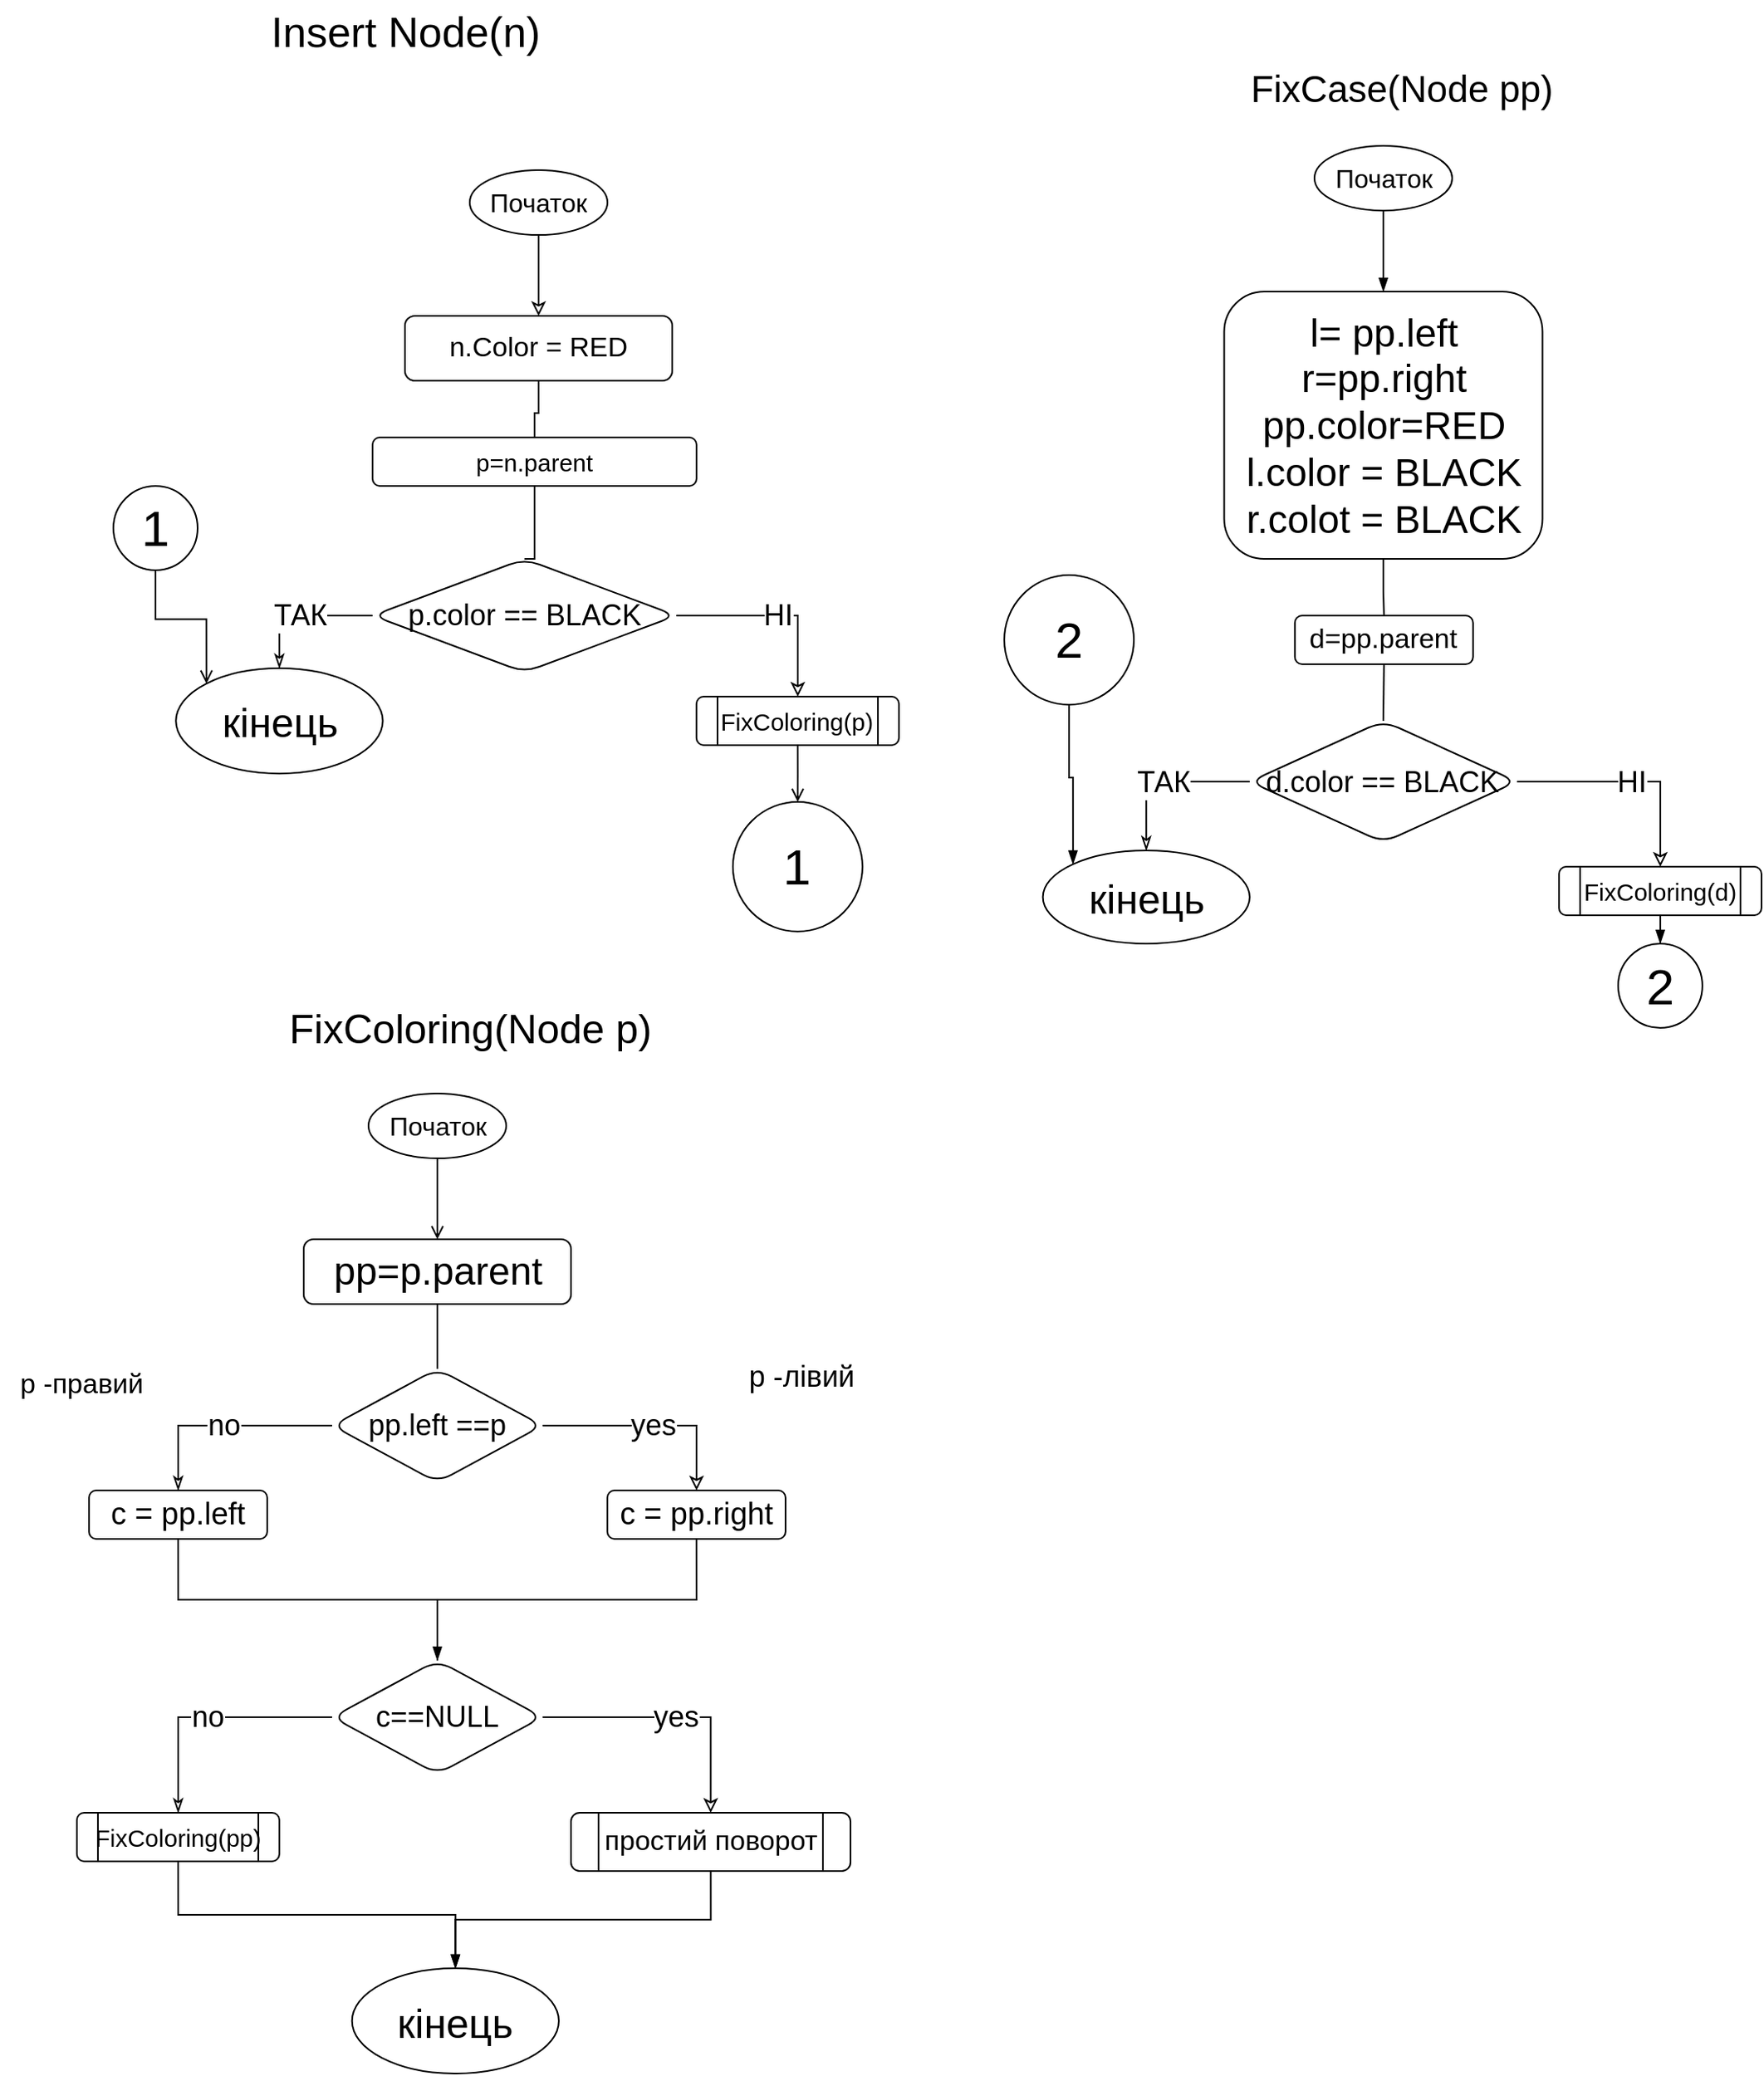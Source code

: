 <mxfile version="20.0.3" type="github">
  <diagram id="KQOMElOQD3AwJY751B6_" name="Page-1">
    <mxGraphModel dx="1421" dy="866" grid="1" gridSize="10" guides="1" tooltips="1" connect="1" arrows="1" fold="1" page="1" pageScale="1" pageWidth="827" pageHeight="1169" math="0" shadow="0">
      <root>
        <mxCell id="0" />
        <mxCell id="1" parent="0" />
        <mxCell id="D90fb7c3y0i_6Gm7GSfD-1" value="&lt;span style=&quot;font-size: 26px;&quot;&gt;Insert Node(n)&lt;/span&gt;" style="text;html=1;align=center;verticalAlign=middle;resizable=0;points=[];autosize=1;strokeColor=none;fillColor=none;fontSize=26;" vertex="1" parent="1">
          <mxGeometry x="-145" y="35.0" width="190" height="40" as="geometry" />
        </mxCell>
        <mxCell id="D90fb7c3y0i_6Gm7GSfD-2" style="edgeStyle=orthogonalEdgeStyle;rounded=0;orthogonalLoop=1;jettySize=auto;html=1;exitX=0.5;exitY=1;exitDx=0;exitDy=0;fontSize=24;entryX=0.5;entryY=0;entryDx=0;entryDy=0;endArrow=classic;endFill=0;strokeColor=#000000;strokeWidth=1;" edge="1" source="D90fb7c3y0i_6Gm7GSfD-3" target="D90fb7c3y0i_6Gm7GSfD-5" parent="1">
          <mxGeometry relative="1" as="geometry">
            <mxPoint x="32.5" y="210" as="targetPoint" />
          </mxGeometry>
        </mxCell>
        <mxCell id="D90fb7c3y0i_6Gm7GSfD-3" value="Початок" style="ellipse;whiteSpace=wrap;html=1;fontSize=16;strokeWidth=1;" vertex="1" parent="1">
          <mxGeometry x="-10" y="140" width="85" height="40" as="geometry" />
        </mxCell>
        <mxCell id="D90fb7c3y0i_6Gm7GSfD-4" style="edgeStyle=orthogonalEdgeStyle;rounded=0;orthogonalLoop=1;jettySize=auto;html=1;exitX=0.5;exitY=1;exitDx=0;exitDy=0;fontSize=11;endArrow=none;endFill=0;strokeColor=#000000;strokeWidth=1;" edge="1" source="D90fb7c3y0i_6Gm7GSfD-5" parent="1" target="D90fb7c3y0i_6Gm7GSfD-7">
          <mxGeometry relative="1" as="geometry">
            <mxPoint x="32.529" y="320" as="targetPoint" />
          </mxGeometry>
        </mxCell>
        <mxCell id="D90fb7c3y0i_6Gm7GSfD-5" value="&lt;div style=&quot;font-size: 17px;&quot;&gt;n.Color = RED&lt;/div&gt;" style="rounded=1;whiteSpace=wrap;html=1;sketch=0;fontSize=17;strokeWidth=1;" vertex="1" parent="1">
          <mxGeometry x="-50" y="230" width="165" height="40" as="geometry" />
        </mxCell>
        <mxCell id="D90fb7c3y0i_6Gm7GSfD-8" style="edgeStyle=orthogonalEdgeStyle;rounded=0;orthogonalLoop=1;jettySize=auto;html=1;exitX=0.5;exitY=1;exitDx=0;exitDy=0;endArrow=none;endFill=0;entryX=0.5;entryY=0;entryDx=0;entryDy=0;" edge="1" parent="1" source="D90fb7c3y0i_6Gm7GSfD-7" target="D90fb7c3y0i_6Gm7GSfD-11">
          <mxGeometry relative="1" as="geometry">
            <mxPoint x="29.769" y="370" as="targetPoint" />
            <Array as="points">
              <mxPoint x="30" y="380" />
            </Array>
          </mxGeometry>
        </mxCell>
        <mxCell id="D90fb7c3y0i_6Gm7GSfD-7" value="p=n.parent" style="rounded=1;whiteSpace=wrap;html=1;fontSize=15;" vertex="1" parent="1">
          <mxGeometry x="-70" y="305" width="200" height="30" as="geometry" />
        </mxCell>
        <mxCell id="D90fb7c3y0i_6Gm7GSfD-9" value="ТАК" style="edgeStyle=orthogonalEdgeStyle;rounded=0;orthogonalLoop=1;jettySize=auto;html=1;exitX=0;exitY=0.5;exitDx=0;exitDy=0;fontFamily=Helvetica;fontSize=18;fontColor=default;endArrow=classicThin;endFill=0;strokeWidth=1;" edge="1" source="D90fb7c3y0i_6Gm7GSfD-11" parent="1" target="D90fb7c3y0i_6Gm7GSfD-12">
          <mxGeometry relative="1" as="geometry">
            <mxPoint x="-127.54" y="480" as="targetPoint" />
          </mxGeometry>
        </mxCell>
        <mxCell id="D90fb7c3y0i_6Gm7GSfD-10" value="НІ" style="edgeStyle=orthogonalEdgeStyle;rounded=0;orthogonalLoop=1;jettySize=auto;html=1;exitX=1;exitY=0.5;exitDx=0;exitDy=0;fontFamily=Helvetica;fontSize=18;fontColor=default;endArrow=classic;endFill=0;strokeWidth=1;" edge="1" source="D90fb7c3y0i_6Gm7GSfD-11" parent="1" target="D90fb7c3y0i_6Gm7GSfD-14">
          <mxGeometry relative="1" as="geometry">
            <mxPoint x="192.46" y="480" as="targetPoint" />
          </mxGeometry>
        </mxCell>
        <mxCell id="D90fb7c3y0i_6Gm7GSfD-11" value="p.color == BLACK" style="rhombus;whiteSpace=wrap;html=1;rounded=1;sketch=0;fontFamily=Helvetica;fontSize=18;fontColor=default;strokeColor=default;fillColor=default;" vertex="1" parent="1">
          <mxGeometry x="-70" y="380" width="187.54" height="70" as="geometry" />
        </mxCell>
        <mxCell id="D90fb7c3y0i_6Gm7GSfD-12" value="&lt;font style=&quot;font-size: 25px&quot;&gt;кінець&lt;/font&gt;" style="ellipse;whiteSpace=wrap;html=1;rounded=1;sketch=0;fontSize=12;fontFamily=Helvetica;fontColor=default;strokeColor=default;fillColor=default;" vertex="1" parent="1">
          <mxGeometry x="-191.375" y="447.5" width="127.67" height="65" as="geometry" />
        </mxCell>
        <mxCell id="D90fb7c3y0i_6Gm7GSfD-15" style="edgeStyle=orthogonalEdgeStyle;rounded=0;orthogonalLoop=1;jettySize=auto;html=1;exitX=0.5;exitY=1;exitDx=0;exitDy=0;endArrow=open;endFill=0;" edge="1" parent="1" source="D90fb7c3y0i_6Gm7GSfD-14" target="D90fb7c3y0i_6Gm7GSfD-16">
          <mxGeometry relative="1" as="geometry">
            <mxPoint x="192.846" y="520" as="targetPoint" />
          </mxGeometry>
        </mxCell>
        <mxCell id="D90fb7c3y0i_6Gm7GSfD-14" value="FixColoring(p)" style="shape=process;whiteSpace=wrap;html=1;backgroundOutline=1;fontSize=15;rounded=1;" vertex="1" parent="1">
          <mxGeometry x="129.96" y="465" width="125" height="30" as="geometry" />
        </mxCell>
        <mxCell id="D90fb7c3y0i_6Gm7GSfD-16" value="&lt;font style=&quot;font-size: 31px&quot;&gt;1&lt;/font&gt;" style="ellipse;whiteSpace=wrap;html=1;aspect=fixed;rounded=1;sketch=0;fontFamily=Helvetica;fontSize=16;fontColor=default;strokeColor=default;fillColor=default;" vertex="1" parent="1">
          <mxGeometry x="152.456" y="530" width="80" height="80" as="geometry" />
        </mxCell>
        <mxCell id="D90fb7c3y0i_6Gm7GSfD-18" style="edgeStyle=orthogonalEdgeStyle;rounded=0;orthogonalLoop=1;jettySize=auto;html=1;exitX=0.5;exitY=1;exitDx=0;exitDy=0;entryX=0;entryY=0;entryDx=0;entryDy=0;endArrow=open;endFill=0;" edge="1" parent="1" source="D90fb7c3y0i_6Gm7GSfD-17" target="D90fb7c3y0i_6Gm7GSfD-12">
          <mxGeometry relative="1" as="geometry" />
        </mxCell>
        <mxCell id="D90fb7c3y0i_6Gm7GSfD-17" value="&lt;font style=&quot;font-size: 31px&quot;&gt;1&lt;/font&gt;" style="ellipse;whiteSpace=wrap;html=1;aspect=fixed;rounded=1;sketch=0;fontFamily=Helvetica;fontSize=16;fontColor=default;strokeColor=default;fillColor=default;" vertex="1" parent="1">
          <mxGeometry x="-230" y="335" width="52" height="52" as="geometry" />
        </mxCell>
        <mxCell id="D90fb7c3y0i_6Gm7GSfD-19" value="&lt;span style=&quot;font-size: 25px;&quot;&gt;FixColoring(Node p)&lt;/span&gt;" style="text;html=1;align=center;verticalAlign=middle;resizable=0;points=[];autosize=1;strokeColor=none;fillColor=none;fontSize=24;" vertex="1" parent="1">
          <mxGeometry x="-135" y="650" width="250" height="40" as="geometry" />
        </mxCell>
        <mxCell id="D90fb7c3y0i_6Gm7GSfD-20" style="edgeStyle=orthogonalEdgeStyle;rounded=0;orthogonalLoop=1;jettySize=auto;html=1;exitX=0.5;exitY=1;exitDx=0;exitDy=0;fontSize=24;entryX=0.5;entryY=0;entryDx=0;entryDy=0;endArrow=open;endFill=0;" edge="1" source="D90fb7c3y0i_6Gm7GSfD-21" target="D90fb7c3y0i_6Gm7GSfD-23" parent="1">
          <mxGeometry relative="1" as="geometry">
            <mxPoint x="-30" y="780" as="targetPoint" />
          </mxGeometry>
        </mxCell>
        <mxCell id="D90fb7c3y0i_6Gm7GSfD-21" value="Початок" style="ellipse;whiteSpace=wrap;html=1;fontSize=16;strokeWidth=1;" vertex="1" parent="1">
          <mxGeometry x="-72.5" y="710.0" width="85" height="40" as="geometry" />
        </mxCell>
        <mxCell id="D90fb7c3y0i_6Gm7GSfD-25" style="edgeStyle=orthogonalEdgeStyle;rounded=0;orthogonalLoop=1;jettySize=auto;html=1;exitX=0.5;exitY=1;exitDx=0;exitDy=0;fontSize=26;endArrow=none;endFill=0;entryX=0.5;entryY=0;entryDx=0;entryDy=0;" edge="1" parent="1" source="D90fb7c3y0i_6Gm7GSfD-23" target="D90fb7c3y0i_6Gm7GSfD-28">
          <mxGeometry relative="1" as="geometry">
            <mxPoint x="-30.231" y="870" as="targetPoint" />
            <Array as="points" />
          </mxGeometry>
        </mxCell>
        <mxCell id="D90fb7c3y0i_6Gm7GSfD-23" value="pp=p.parent" style="rounded=1;whiteSpace=wrap;html=1;sketch=0;fontSize=24;" vertex="1" parent="1">
          <mxGeometry x="-112.5" y="800" width="165" height="40" as="geometry" />
        </mxCell>
        <mxCell id="D90fb7c3y0i_6Gm7GSfD-26" value="no" style="edgeStyle=orthogonalEdgeStyle;rounded=0;orthogonalLoop=1;jettySize=auto;html=1;exitX=0;exitY=0.5;exitDx=0;exitDy=0;fontFamily=Helvetica;fontSize=18;fontColor=default;endArrow=classicThin;endFill=0;strokeWidth=1;" edge="1" source="D90fb7c3y0i_6Gm7GSfD-28" parent="1" target="D90fb7c3y0i_6Gm7GSfD-29">
          <mxGeometry relative="1" as="geometry">
            <mxPoint x="-190.04" y="970" as="targetPoint" />
          </mxGeometry>
        </mxCell>
        <mxCell id="D90fb7c3y0i_6Gm7GSfD-27" value="yes" style="edgeStyle=orthogonalEdgeStyle;rounded=0;orthogonalLoop=1;jettySize=auto;html=1;exitX=1;exitY=0.5;exitDx=0;exitDy=0;fontFamily=Helvetica;fontSize=18;fontColor=default;endArrow=classic;endFill=0;strokeWidth=1;" edge="1" source="D90fb7c3y0i_6Gm7GSfD-28" parent="1" target="D90fb7c3y0i_6Gm7GSfD-30">
          <mxGeometry relative="1" as="geometry">
            <mxPoint x="129.96" y="970" as="targetPoint" />
          </mxGeometry>
        </mxCell>
        <mxCell id="D90fb7c3y0i_6Gm7GSfD-28" value="pp.left ==p" style="rhombus;whiteSpace=wrap;html=1;rounded=1;sketch=0;fontFamily=Helvetica;fontSize=18;fontColor=default;strokeColor=default;fillColor=default;" vertex="1" parent="1">
          <mxGeometry x="-95.0" y="880" width="130" height="70" as="geometry" />
        </mxCell>
        <mxCell id="D90fb7c3y0i_6Gm7GSfD-31" style="edgeStyle=orthogonalEdgeStyle;rounded=0;orthogonalLoop=1;jettySize=auto;html=1;exitX=0.5;exitY=1;exitDx=0;exitDy=0;fontSize=19;endArrow=none;endFill=0;entryX=0.5;entryY=0;entryDx=0;entryDy=0;" edge="1" parent="1" source="D90fb7c3y0i_6Gm7GSfD-29" target="D90fb7c3y0i_6Gm7GSfD-35">
          <mxGeometry relative="1" as="geometry">
            <mxPoint x="-30" y="1050" as="targetPoint" />
          </mxGeometry>
        </mxCell>
        <mxCell id="D90fb7c3y0i_6Gm7GSfD-29" value="c = pp.left" style="rounded=1;whiteSpace=wrap;html=1;fontSize=19;" vertex="1" parent="1">
          <mxGeometry x="-245.04" y="955" width="110" height="30" as="geometry" />
        </mxCell>
        <mxCell id="D90fb7c3y0i_6Gm7GSfD-32" style="edgeStyle=orthogonalEdgeStyle;rounded=0;orthogonalLoop=1;jettySize=auto;html=1;exitX=0.5;exitY=1;exitDx=0;exitDy=0;fontSize=19;endArrow=blockThin;endFill=1;entryX=0.5;entryY=0;entryDx=0;entryDy=0;" edge="1" parent="1" source="D90fb7c3y0i_6Gm7GSfD-30" target="D90fb7c3y0i_6Gm7GSfD-35">
          <mxGeometry relative="1" as="geometry">
            <mxPoint x="-30" y="1050" as="targetPoint" />
          </mxGeometry>
        </mxCell>
        <mxCell id="D90fb7c3y0i_6Gm7GSfD-30" value="&lt;span style=&quot;font-size: 19px;&quot;&gt;c = pp.right&lt;/span&gt;" style="rounded=1;whiteSpace=wrap;html=1;fontSize=11;" vertex="1" parent="1">
          <mxGeometry x="74.96" y="955" width="110" height="30" as="geometry" />
        </mxCell>
        <mxCell id="D90fb7c3y0i_6Gm7GSfD-33" value="no" style="edgeStyle=orthogonalEdgeStyle;rounded=0;orthogonalLoop=1;jettySize=auto;html=1;exitX=0;exitY=0.5;exitDx=0;exitDy=0;fontFamily=Helvetica;fontSize=18;fontColor=default;endArrow=classicThin;endFill=0;strokeWidth=1;" edge="1" source="D90fb7c3y0i_6Gm7GSfD-35" parent="1" target="D90fb7c3y0i_6Gm7GSfD-36">
          <mxGeometry relative="1" as="geometry">
            <mxPoint x="-190.04" y="1169" as="targetPoint" />
          </mxGeometry>
        </mxCell>
        <mxCell id="D90fb7c3y0i_6Gm7GSfD-34" value="yes" style="edgeStyle=orthogonalEdgeStyle;rounded=0;orthogonalLoop=1;jettySize=auto;html=1;exitX=1;exitY=0.5;exitDx=0;exitDy=0;fontFamily=Helvetica;fontSize=18;fontColor=default;endArrow=classic;endFill=0;strokeWidth=1;" edge="1" source="D90fb7c3y0i_6Gm7GSfD-35" parent="1" target="D90fb7c3y0i_6Gm7GSfD-37">
          <mxGeometry relative="1" as="geometry">
            <mxPoint x="129.96" y="1169" as="targetPoint" />
          </mxGeometry>
        </mxCell>
        <mxCell id="D90fb7c3y0i_6Gm7GSfD-35" value="c==NULL" style="rhombus;whiteSpace=wrap;html=1;rounded=1;sketch=0;fontFamily=Helvetica;fontSize=18;fontColor=default;strokeColor=default;fillColor=default;" vertex="1" parent="1">
          <mxGeometry x="-95.0" y="1060" width="130" height="70" as="geometry" />
        </mxCell>
        <mxCell id="D90fb7c3y0i_6Gm7GSfD-38" style="edgeStyle=orthogonalEdgeStyle;rounded=0;orthogonalLoop=1;jettySize=auto;html=1;exitX=0.5;exitY=1;exitDx=0;exitDy=0;fontSize=17;endArrow=blockThin;endFill=1;entryX=0.5;entryY=0;entryDx=0;entryDy=0;" edge="1" parent="1" source="D90fb7c3y0i_6Gm7GSfD-36" target="D90fb7c3y0i_6Gm7GSfD-40">
          <mxGeometry relative="1" as="geometry">
            <mxPoint x="-20" y="1250" as="targetPoint" />
          </mxGeometry>
        </mxCell>
        <mxCell id="D90fb7c3y0i_6Gm7GSfD-36" value="FixColoring(pp)" style="shape=process;whiteSpace=wrap;html=1;backgroundOutline=1;fontSize=15;rounded=1;" vertex="1" parent="1">
          <mxGeometry x="-252.54" y="1154" width="125" height="30" as="geometry" />
        </mxCell>
        <mxCell id="D90fb7c3y0i_6Gm7GSfD-39" style="edgeStyle=orthogonalEdgeStyle;rounded=0;orthogonalLoop=1;jettySize=auto;html=1;exitX=0.5;exitY=1;exitDx=0;exitDy=0;fontSize=17;endArrow=blockThin;endFill=1;" edge="1" parent="1" source="D90fb7c3y0i_6Gm7GSfD-37" target="D90fb7c3y0i_6Gm7GSfD-40">
          <mxGeometry relative="1" as="geometry">
            <mxPoint x="-20" y="1240" as="targetPoint" />
          </mxGeometry>
        </mxCell>
        <mxCell id="D90fb7c3y0i_6Gm7GSfD-37" value="простий поворот" style="shape=process;whiteSpace=wrap;html=1;backgroundOutline=1;fontSize=17;rounded=1;" vertex="1" parent="1">
          <mxGeometry x="52.5" y="1154" width="172.54" height="36" as="geometry" />
        </mxCell>
        <mxCell id="D90fb7c3y0i_6Gm7GSfD-40" value="&lt;font style=&quot;font-size: 25px&quot;&gt;кінець&lt;/font&gt;" style="ellipse;whiteSpace=wrap;html=1;rounded=1;sketch=0;fontSize=12;fontFamily=Helvetica;fontColor=default;strokeColor=default;fillColor=default;" vertex="1" parent="1">
          <mxGeometry x="-82.675" y="1250" width="127.67" height="65" as="geometry" />
        </mxCell>
        <mxCell id="D90fb7c3y0i_6Gm7GSfD-41" style="edgeStyle=orthogonalEdgeStyle;rounded=0;orthogonalLoop=1;jettySize=auto;html=1;exitX=0.5;exitY=1;exitDx=0;exitDy=0;fontSize=24;entryX=0.5;entryY=0;entryDx=0;entryDy=0;endArrow=blockThin;endFill=1;" edge="1" source="D90fb7c3y0i_6Gm7GSfD-42" target="D90fb7c3y0i_6Gm7GSfD-44" parent="1">
          <mxGeometry relative="1" as="geometry">
            <mxPoint x="554" y="195.0" as="targetPoint" />
          </mxGeometry>
        </mxCell>
        <mxCell id="D90fb7c3y0i_6Gm7GSfD-42" value="Початок" style="ellipse;whiteSpace=wrap;html=1;fontSize=16;strokeWidth=1;" vertex="1" parent="1">
          <mxGeometry x="511.5" y="125" width="85" height="40" as="geometry" />
        </mxCell>
        <mxCell id="D90fb7c3y0i_6Gm7GSfD-46" style="edgeStyle=orthogonalEdgeStyle;rounded=0;orthogonalLoop=1;jettySize=auto;html=1;exitX=0.5;exitY=1;exitDx=0;exitDy=0;fontSize=23;endArrow=none;endFill=0;" edge="1" parent="1" source="D90fb7c3y0i_6Gm7GSfD-44" target="D90fb7c3y0i_6Gm7GSfD-47">
          <mxGeometry relative="1" as="geometry">
            <mxPoint x="554.385" y="430" as="targetPoint" />
          </mxGeometry>
        </mxCell>
        <mxCell id="D90fb7c3y0i_6Gm7GSfD-44" value="l= pp.left&lt;br&gt;r=pp.right&lt;br&gt;pp.color=RED&lt;br&gt;l.color = BLACK&lt;br&gt;r.colot = BLACK" style="rounded=1;whiteSpace=wrap;html=1;sketch=0;fontSize=24;" vertex="1" parent="1">
          <mxGeometry x="455.75" y="215" width="196.5" height="165" as="geometry" />
        </mxCell>
        <mxCell id="D90fb7c3y0i_6Gm7GSfD-45" value="&lt;span style=&quot;font-size: 23px;&quot;&gt;FixCase(Node pp)&lt;/span&gt;" style="text;html=1;align=center;verticalAlign=middle;resizable=0;points=[];autosize=1;strokeColor=none;fillColor=none;fontSize=23;" vertex="1" parent="1">
          <mxGeometry x="460" y="70.0" width="210" height="40" as="geometry" />
        </mxCell>
        <mxCell id="D90fb7c3y0i_6Gm7GSfD-48" style="edgeStyle=orthogonalEdgeStyle;rounded=0;orthogonalLoop=1;jettySize=auto;html=1;exitX=0.5;exitY=1;exitDx=0;exitDy=0;fontSize=17;endArrow=none;endFill=0;entryX=0.5;entryY=0;entryDx=0;entryDy=0;" edge="1" parent="1" source="D90fb7c3y0i_6Gm7GSfD-47" target="D90fb7c3y0i_6Gm7GSfD-51">
          <mxGeometry relative="1" as="geometry">
            <mxPoint x="554.385" y="480" as="targetPoint" />
          </mxGeometry>
        </mxCell>
        <mxCell id="D90fb7c3y0i_6Gm7GSfD-47" value="d=pp.parent" style="rounded=1;whiteSpace=wrap;html=1;fontSize=17;" vertex="1" parent="1">
          <mxGeometry x="499.385" y="415" width="110" height="30" as="geometry" />
        </mxCell>
        <mxCell id="D90fb7c3y0i_6Gm7GSfD-49" value="ТАК" style="edgeStyle=orthogonalEdgeStyle;rounded=0;orthogonalLoop=1;jettySize=auto;html=1;exitX=0;exitY=0.5;exitDx=0;exitDy=0;fontFamily=Helvetica;fontSize=18;fontColor=default;endArrow=classicThin;endFill=0;strokeWidth=1;" edge="1" source="D90fb7c3y0i_6Gm7GSfD-51" parent="1" target="D90fb7c3y0i_6Gm7GSfD-52">
          <mxGeometry relative="1" as="geometry">
            <mxPoint x="404.96" y="585" as="targetPoint" />
          </mxGeometry>
        </mxCell>
        <mxCell id="D90fb7c3y0i_6Gm7GSfD-50" value="НІ" style="edgeStyle=orthogonalEdgeStyle;rounded=0;orthogonalLoop=1;jettySize=auto;html=1;exitX=1;exitY=0.5;exitDx=0;exitDy=0;fontFamily=Helvetica;fontSize=18;fontColor=default;endArrow=classic;endFill=0;strokeWidth=1;" edge="1" source="D90fb7c3y0i_6Gm7GSfD-51" parent="1" target="D90fb7c3y0i_6Gm7GSfD-53">
          <mxGeometry relative="1" as="geometry">
            <mxPoint x="724.96" y="585" as="targetPoint" />
          </mxGeometry>
        </mxCell>
        <mxCell id="D90fb7c3y0i_6Gm7GSfD-51" value="d.color == BLACK" style="rhombus;whiteSpace=wrap;html=1;rounded=1;sketch=0;fontFamily=Helvetica;fontSize=18;fontColor=default;strokeColor=default;fillColor=default;" vertex="1" parent="1">
          <mxGeometry x="471.48" y="480" width="165.04" height="75" as="geometry" />
        </mxCell>
        <mxCell id="D90fb7c3y0i_6Gm7GSfD-52" value="&lt;font style=&quot;font-size: 25px&quot;&gt;кінець&lt;/font&gt;" style="ellipse;whiteSpace=wrap;html=1;rounded=1;sketch=0;fontSize=12;fontFamily=Helvetica;fontColor=default;strokeColor=default;fillColor=default;" vertex="1" parent="1">
          <mxGeometry x="343.81" y="560" width="127.67" height="57.5" as="geometry" />
        </mxCell>
        <mxCell id="D90fb7c3y0i_6Gm7GSfD-54" style="edgeStyle=orthogonalEdgeStyle;rounded=0;orthogonalLoop=1;jettySize=auto;html=1;exitX=0.5;exitY=1;exitDx=0;exitDy=0;fontSize=15;endArrow=blockThin;endFill=1;" edge="1" parent="1" source="D90fb7c3y0i_6Gm7GSfD-53" target="D90fb7c3y0i_6Gm7GSfD-55">
          <mxGeometry relative="1" as="geometry">
            <mxPoint x="725.154" y="640" as="targetPoint" />
          </mxGeometry>
        </mxCell>
        <mxCell id="D90fb7c3y0i_6Gm7GSfD-53" value="FixColoring(d)" style="shape=process;whiteSpace=wrap;html=1;backgroundOutline=1;fontSize=15;rounded=1;" vertex="1" parent="1">
          <mxGeometry x="662.46" y="570" width="125" height="30" as="geometry" />
        </mxCell>
        <mxCell id="D90fb7c3y0i_6Gm7GSfD-55" value="&lt;font style=&quot;font-size: 31px&quot;&gt;2&lt;/font&gt;" style="ellipse;whiteSpace=wrap;html=1;aspect=fixed;rounded=1;sketch=0;fontFamily=Helvetica;fontSize=16;fontColor=default;strokeColor=default;fillColor=default;" vertex="1" parent="1">
          <mxGeometry x="698.964" y="617.5" width="52" height="52" as="geometry" />
        </mxCell>
        <mxCell id="D90fb7c3y0i_6Gm7GSfD-57" style="edgeStyle=orthogonalEdgeStyle;rounded=0;orthogonalLoop=1;jettySize=auto;html=1;exitX=0.5;exitY=1;exitDx=0;exitDy=0;entryX=0;entryY=0;entryDx=0;entryDy=0;fontSize=15;endArrow=blockThin;endFill=1;" edge="1" parent="1" source="D90fb7c3y0i_6Gm7GSfD-56" target="D90fb7c3y0i_6Gm7GSfD-52">
          <mxGeometry relative="1" as="geometry" />
        </mxCell>
        <mxCell id="D90fb7c3y0i_6Gm7GSfD-56" value="&lt;font style=&quot;font-size: 31px&quot;&gt;2&lt;/font&gt;" style="ellipse;whiteSpace=wrap;html=1;aspect=fixed;rounded=1;sketch=0;fontFamily=Helvetica;fontSize=16;fontColor=default;strokeColor=default;fillColor=default;" vertex="1" parent="1">
          <mxGeometry x="320" y="390" width="80" height="80" as="geometry" />
        </mxCell>
        <mxCell id="D90fb7c3y0i_6Gm7GSfD-58" value="p -правий" style="text;html=1;align=center;verticalAlign=middle;resizable=0;points=[];autosize=1;strokeColor=none;fillColor=none;fontSize=17;" vertex="1" parent="1">
          <mxGeometry x="-300" y="875" width="100" height="30" as="geometry" />
        </mxCell>
        <mxCell id="D90fb7c3y0i_6Gm7GSfD-59" value="p -лівий&lt;span style=&quot;white-space: pre; font-size: 18px;&quot;&gt;	&lt;/span&gt;" style="text;html=1;align=center;verticalAlign=middle;resizable=0;points=[];autosize=1;strokeColor=none;fillColor=none;fontSize=18;" vertex="1" parent="1">
          <mxGeometry x="147.46" y="865" width="100" height="40" as="geometry" />
        </mxCell>
      </root>
    </mxGraphModel>
  </diagram>
</mxfile>
